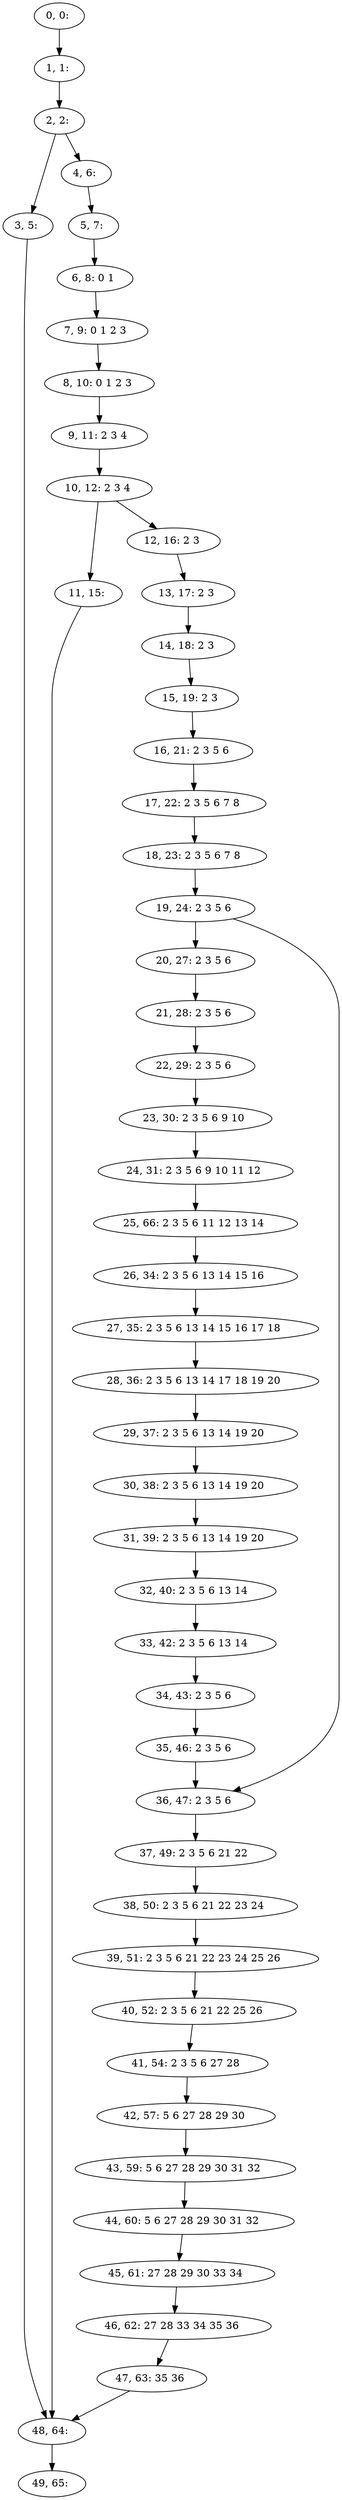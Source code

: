 digraph G {
0[label="0, 0: "];
1[label="1, 1: "];
2[label="2, 2: "];
3[label="3, 5: "];
4[label="4, 6: "];
5[label="5, 7: "];
6[label="6, 8: 0 1 "];
7[label="7, 9: 0 1 2 3 "];
8[label="8, 10: 0 1 2 3 "];
9[label="9, 11: 2 3 4 "];
10[label="10, 12: 2 3 4 "];
11[label="11, 15: "];
12[label="12, 16: 2 3 "];
13[label="13, 17: 2 3 "];
14[label="14, 18: 2 3 "];
15[label="15, 19: 2 3 "];
16[label="16, 21: 2 3 5 6 "];
17[label="17, 22: 2 3 5 6 7 8 "];
18[label="18, 23: 2 3 5 6 7 8 "];
19[label="19, 24: 2 3 5 6 "];
20[label="20, 27: 2 3 5 6 "];
21[label="21, 28: 2 3 5 6 "];
22[label="22, 29: 2 3 5 6 "];
23[label="23, 30: 2 3 5 6 9 10 "];
24[label="24, 31: 2 3 5 6 9 10 11 12 "];
25[label="25, 66: 2 3 5 6 11 12 13 14 "];
26[label="26, 34: 2 3 5 6 13 14 15 16 "];
27[label="27, 35: 2 3 5 6 13 14 15 16 17 18 "];
28[label="28, 36: 2 3 5 6 13 14 17 18 19 20 "];
29[label="29, 37: 2 3 5 6 13 14 19 20 "];
30[label="30, 38: 2 3 5 6 13 14 19 20 "];
31[label="31, 39: 2 3 5 6 13 14 19 20 "];
32[label="32, 40: 2 3 5 6 13 14 "];
33[label="33, 42: 2 3 5 6 13 14 "];
34[label="34, 43: 2 3 5 6 "];
35[label="35, 46: 2 3 5 6 "];
36[label="36, 47: 2 3 5 6 "];
37[label="37, 49: 2 3 5 6 21 22 "];
38[label="38, 50: 2 3 5 6 21 22 23 24 "];
39[label="39, 51: 2 3 5 6 21 22 23 24 25 26 "];
40[label="40, 52: 2 3 5 6 21 22 25 26 "];
41[label="41, 54: 2 3 5 6 27 28 "];
42[label="42, 57: 5 6 27 28 29 30 "];
43[label="43, 59: 5 6 27 28 29 30 31 32 "];
44[label="44, 60: 5 6 27 28 29 30 31 32 "];
45[label="45, 61: 27 28 29 30 33 34 "];
46[label="46, 62: 27 28 33 34 35 36 "];
47[label="47, 63: 35 36 "];
48[label="48, 64: "];
49[label="49, 65: "];
0->1 ;
1->2 ;
2->3 ;
2->4 ;
3->48 ;
4->5 ;
5->6 ;
6->7 ;
7->8 ;
8->9 ;
9->10 ;
10->11 ;
10->12 ;
11->48 ;
12->13 ;
13->14 ;
14->15 ;
15->16 ;
16->17 ;
17->18 ;
18->19 ;
19->20 ;
19->36 ;
20->21 ;
21->22 ;
22->23 ;
23->24 ;
24->25 ;
25->26 ;
26->27 ;
27->28 ;
28->29 ;
29->30 ;
30->31 ;
31->32 ;
32->33 ;
33->34 ;
34->35 ;
35->36 ;
36->37 ;
37->38 ;
38->39 ;
39->40 ;
40->41 ;
41->42 ;
42->43 ;
43->44 ;
44->45 ;
45->46 ;
46->47 ;
47->48 ;
48->49 ;
}
